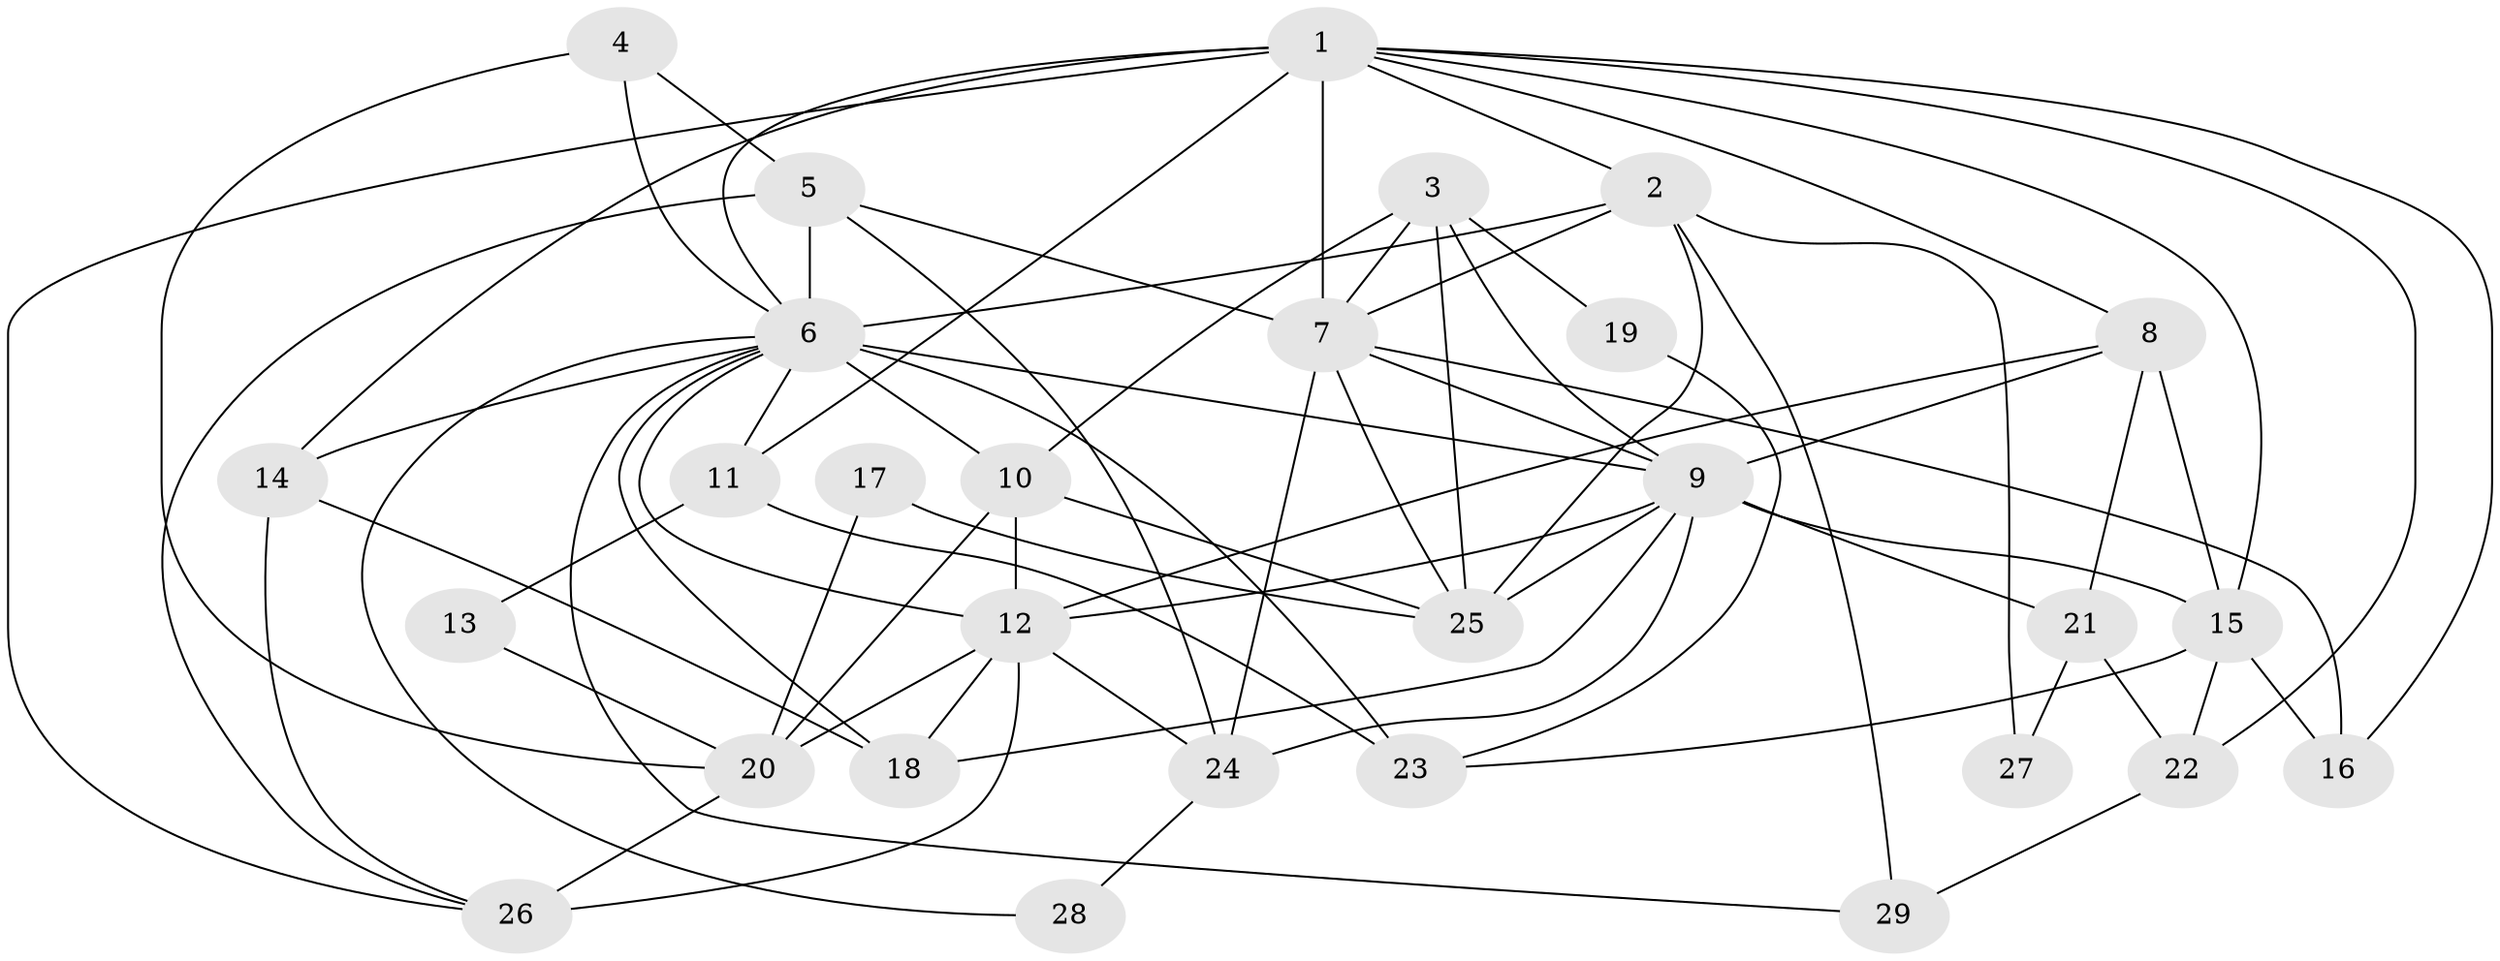 // original degree distribution, {7: 0.017241379310344827, 6: 0.1206896551724138, 5: 0.13793103448275862, 3: 0.25862068965517243, 4: 0.3275862068965517, 2: 0.1206896551724138, 8: 0.017241379310344827}
// Generated by graph-tools (version 1.1) at 2025/36/03/09/25 02:36:21]
// undirected, 29 vertices, 73 edges
graph export_dot {
graph [start="1"]
  node [color=gray90,style=filled];
  1;
  2;
  3;
  4;
  5;
  6;
  7;
  8;
  9;
  10;
  11;
  12;
  13;
  14;
  15;
  16;
  17;
  18;
  19;
  20;
  21;
  22;
  23;
  24;
  25;
  26;
  27;
  28;
  29;
  1 -- 2 [weight=1.0];
  1 -- 6 [weight=2.0];
  1 -- 7 [weight=1.0];
  1 -- 8 [weight=2.0];
  1 -- 11 [weight=1.0];
  1 -- 14 [weight=2.0];
  1 -- 15 [weight=1.0];
  1 -- 16 [weight=1.0];
  1 -- 22 [weight=1.0];
  1 -- 26 [weight=1.0];
  2 -- 6 [weight=1.0];
  2 -- 7 [weight=1.0];
  2 -- 25 [weight=1.0];
  2 -- 27 [weight=1.0];
  2 -- 29 [weight=1.0];
  3 -- 7 [weight=1.0];
  3 -- 9 [weight=1.0];
  3 -- 10 [weight=1.0];
  3 -- 19 [weight=1.0];
  3 -- 25 [weight=1.0];
  4 -- 5 [weight=1.0];
  4 -- 6 [weight=1.0];
  4 -- 20 [weight=1.0];
  5 -- 6 [weight=7.0];
  5 -- 7 [weight=1.0];
  5 -- 24 [weight=1.0];
  5 -- 26 [weight=1.0];
  6 -- 9 [weight=1.0];
  6 -- 10 [weight=1.0];
  6 -- 11 [weight=1.0];
  6 -- 12 [weight=1.0];
  6 -- 14 [weight=1.0];
  6 -- 18 [weight=1.0];
  6 -- 23 [weight=1.0];
  6 -- 28 [weight=1.0];
  6 -- 29 [weight=1.0];
  7 -- 9 [weight=2.0];
  7 -- 16 [weight=1.0];
  7 -- 24 [weight=1.0];
  7 -- 25 [weight=1.0];
  8 -- 9 [weight=1.0];
  8 -- 12 [weight=2.0];
  8 -- 15 [weight=3.0];
  8 -- 21 [weight=1.0];
  9 -- 12 [weight=1.0];
  9 -- 15 [weight=1.0];
  9 -- 18 [weight=1.0];
  9 -- 21 [weight=1.0];
  9 -- 24 [weight=2.0];
  9 -- 25 [weight=1.0];
  10 -- 12 [weight=1.0];
  10 -- 20 [weight=1.0];
  10 -- 25 [weight=1.0];
  11 -- 13 [weight=1.0];
  11 -- 23 [weight=1.0];
  12 -- 18 [weight=2.0];
  12 -- 20 [weight=1.0];
  12 -- 24 [weight=1.0];
  12 -- 26 [weight=2.0];
  13 -- 20 [weight=1.0];
  14 -- 18 [weight=1.0];
  14 -- 26 [weight=1.0];
  15 -- 16 [weight=1.0];
  15 -- 22 [weight=1.0];
  15 -- 23 [weight=1.0];
  17 -- 20 [weight=1.0];
  17 -- 25 [weight=1.0];
  19 -- 23 [weight=1.0];
  20 -- 26 [weight=1.0];
  21 -- 22 [weight=1.0];
  21 -- 27 [weight=1.0];
  22 -- 29 [weight=1.0];
  24 -- 28 [weight=1.0];
}
